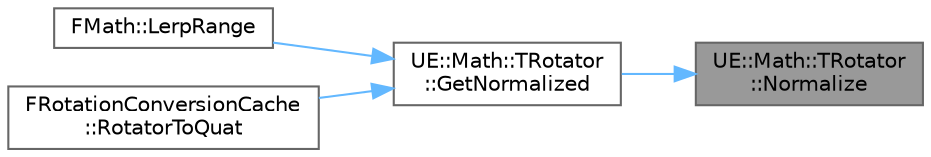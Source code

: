 digraph "UE::Math::TRotator::Normalize"
{
 // INTERACTIVE_SVG=YES
 // LATEX_PDF_SIZE
  bgcolor="transparent";
  edge [fontname=Helvetica,fontsize=10,labelfontname=Helvetica,labelfontsize=10];
  node [fontname=Helvetica,fontsize=10,shape=box,height=0.2,width=0.4];
  rankdir="RL";
  Node1 [id="Node000001",label="UE::Math::TRotator\l::Normalize",height=0.2,width=0.4,color="gray40", fillcolor="grey60", style="filled", fontcolor="black",tooltip="In-place normalize, removes all winding and creates the \"shortest route\" rotation."];
  Node1 -> Node2 [id="edge1_Node000001_Node000002",dir="back",color="steelblue1",style="solid",tooltip=" "];
  Node2 [id="Node000002",label="UE::Math::TRotator\l::GetNormalized",height=0.2,width=0.4,color="grey40", fillcolor="white", style="filled",URL="$d8/dd7/structUE_1_1Math_1_1TRotator.html#a5a6ca36a05289441b12eb8c4d8e2948a",tooltip="Create a copy of this rotator and normalize, removes all winding and creates the \"shortest route\" rot..."];
  Node2 -> Node3 [id="edge2_Node000002_Node000003",dir="back",color="steelblue1",style="solid",tooltip=" "];
  Node3 [id="Node000003",label="FMath::LerpRange",height=0.2,width=0.4,color="grey40", fillcolor="white", style="filled",URL="$dc/d20/structFMath.html#a8e070e636fff28b1b1f076f71a8218db",tooltip=" "];
  Node2 -> Node4 [id="edge3_Node000002_Node000004",dir="back",color="steelblue1",style="solid",tooltip=" "];
  Node4 [id="Node000004",label="FRotationConversionCache\l::RotatorToQuat",height=0.2,width=0.4,color="grey40", fillcolor="white", style="filled",URL="$df/d09/structFRotationConversionCache.html#ab2d08cb7cbeb5e985c5787298523ff55",tooltip="Convert a FRotator to FQuat."];
}
